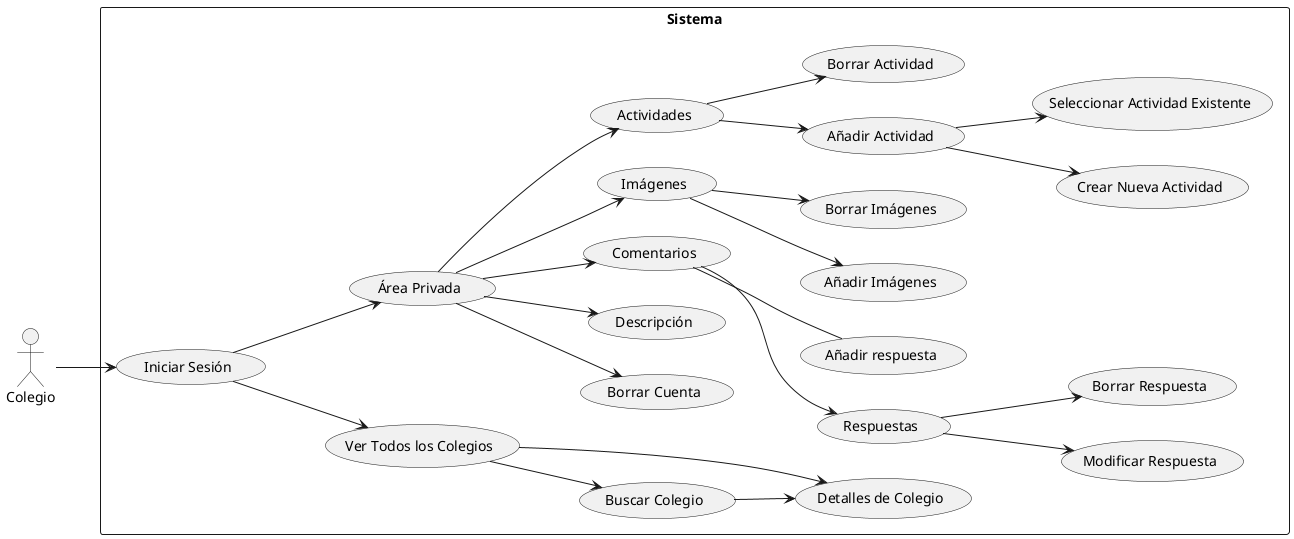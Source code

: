 @startuml

left to right direction

actor Colegio as school

rectangle Sistema {
    usecase "Iniciar Sesión" as login
    usecase "Ver Todos los Colegios" as view_all_schools
    usecase "Área Privada" as private_area
    usecase "Borrar Cuenta" as delete_account
    usecase "Buscar Colegio" as search_school
    usecase "Detalles de Colegio" as school_details
    usecase "Descripción" as description
    usecase "Comentarios" as comments
    usecase "Imágenes" as images
    usecase "Actividades" as activities
    usecase "Añadir Actividad" as add_activity
    usecase "Crear Nueva Actividad" as create_new_activity
    usecase "Seleccionar Actividad Existente" as select_existing_activity
    usecase "Borrar Actividad" as delete_activity
    usecase "Añadir Imágenes" as add_images
    usecase "Borrar Imágenes" as delete_images
    usecase "Respuestas" as reply_comments
    usecase "Modificar Respuesta" as modify_reply
    usecase "Borrar Respuesta" as delete_reply
    usecase "Añadir respuesta" as add_reply
    
    school --> login
    login --> view_all_schools
    view_all_schools --> search_school
    view_all_schools --> school_details
    search_school --> school_details
    login --> private_area
    private_area --> description
    private_area --> activities
    private_area --> images
    private_area --> comments
    private_area --> delete_account
    activities --> add_activity
    add_activity --> create_new_activity
    add_activity --> select_existing_activity
    activities --> delete_activity
    images --> add_images
    images --> delete_images
    comments -- add_reply
    comments --> reply_comments
    reply_comments --> modify_reply
    reply_comments --> delete_reply
}

@enduml

